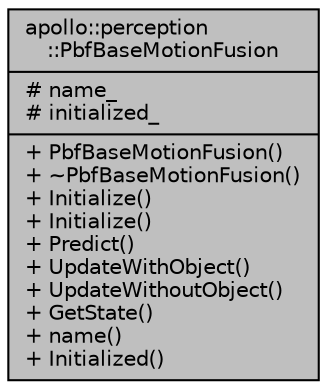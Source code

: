 digraph "apollo::perception::PbfBaseMotionFusion"
{
  edge [fontname="Helvetica",fontsize="10",labelfontname="Helvetica",labelfontsize="10"];
  node [fontname="Helvetica",fontsize="10",shape=record];
  Node2 [label="{apollo::perception\l::PbfBaseMotionFusion\n|# name_\l# initialized_\l|+ PbfBaseMotionFusion()\l+ ~PbfBaseMotionFusion()\l+ Initialize()\l+ Initialize()\l+ Predict()\l+ UpdateWithObject()\l+ UpdateWithoutObject()\l+ GetState()\l+ name()\l+ Initialized()\l}",height=0.2,width=0.4,color="black", fillcolor="grey75", style="filled", fontcolor="black"];
}

